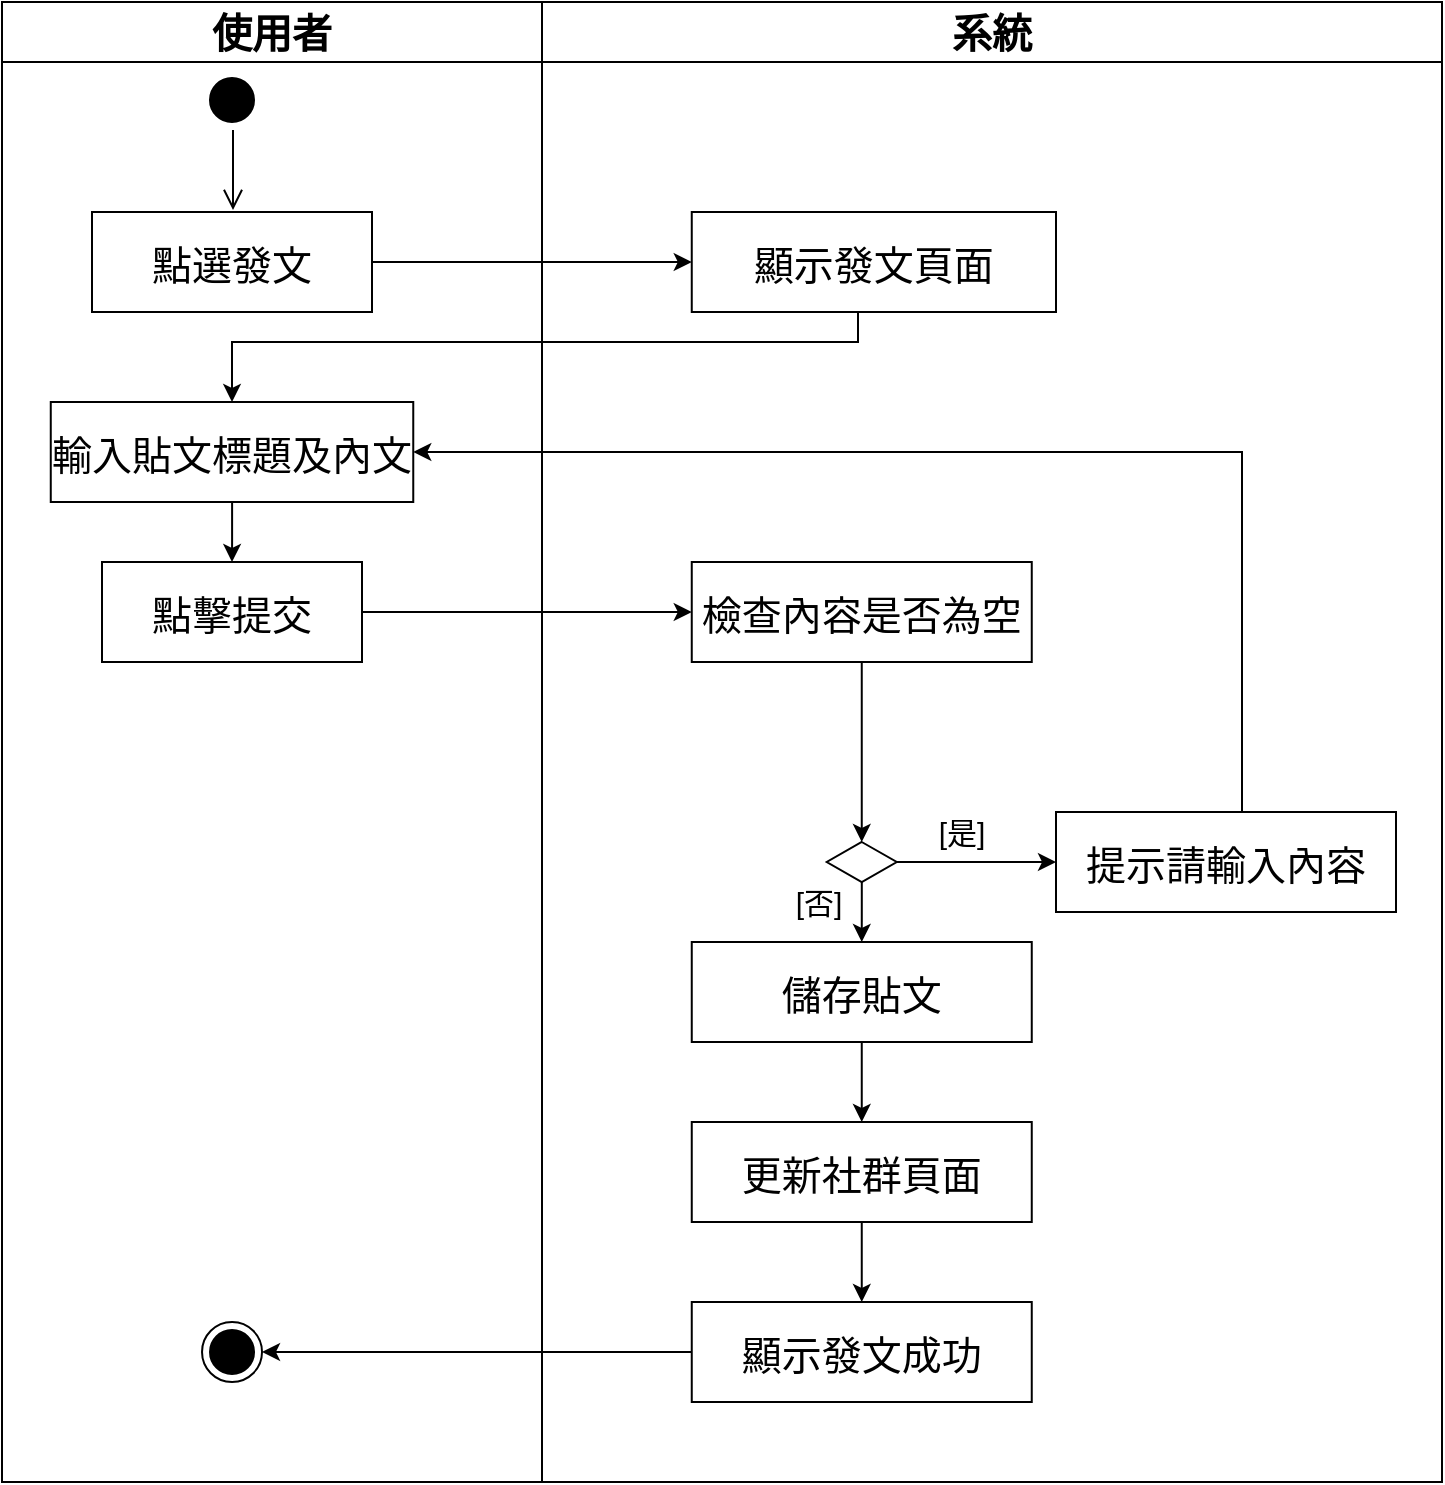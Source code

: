 <mxfile version="26.2.15">
  <diagram name="發表貼文活動圖" id="zRKCzV3O0CPxqsWtONLe">
    <mxGraphModel dx="1096" dy="1067" grid="1" gridSize="10" guides="1" tooltips="1" connect="1" arrows="1" fold="1" page="1" pageScale="1" pageWidth="827" pageHeight="1169" math="0" shadow="0">
      <root>
        <mxCell id="0" />
        <mxCell id="1" parent="0" />
        <mxCell id="HA4qzbhpFCqeMHOmIHU_-1" value="" style="ellipse;shape=startState;fillColor=#000000;strokeColor=#000000;" vertex="1" parent="1">
          <mxGeometry x="230" y="444" width="30" height="30" as="geometry" />
        </mxCell>
        <mxCell id="HA4qzbhpFCqeMHOmIHU_-2" value="" style="edgeStyle=elbowEdgeStyle;elbow=horizontal;verticalAlign=bottom;endArrow=open;endSize=8;strokeColor=#000000;endFill=1;rounded=0;fillColor=#000000;" edge="1" parent="1" source="HA4qzbhpFCqeMHOmIHU_-1">
          <mxGeometry x="100" y="40" as="geometry">
            <mxPoint x="245.643" y="514" as="targetPoint" />
          </mxGeometry>
        </mxCell>
        <mxCell id="HA4qzbhpFCqeMHOmIHU_-3" value="" style="endArrow=open;strokeColor=#000000;endFill=1;rounded=0" edge="1" parent="1" target="HA4qzbhpFCqeMHOmIHU_-6">
          <mxGeometry relative="1" as="geometry">
            <mxPoint x="245" y="556" as="sourcePoint" />
            <mxPoint x="244.75" y="616" as="targetPoint" />
          </mxGeometry>
        </mxCell>
        <mxCell id="HA4qzbhpFCqeMHOmIHU_-4" value="使用者" style="swimlane;whiteSpace=wrap;startSize=30;fontSize=20;" vertex="1" parent="1">
          <mxGeometry x="130" y="410" width="270" height="740" as="geometry" />
        </mxCell>
        <mxCell id="HA4qzbhpFCqeMHOmIHU_-5" value="" style="ellipse;html=1;shape=endState;fillColor=#000000;strokeColor=#000000;" vertex="1" parent="HA4qzbhpFCqeMHOmIHU_-4">
          <mxGeometry x="100.01" y="660" width="30" height="30" as="geometry" />
        </mxCell>
        <mxCell id="HA4qzbhpFCqeMHOmIHU_-6" value="點選發文" style="fontSize=20;" vertex="1" parent="HA4qzbhpFCqeMHOmIHU_-4">
          <mxGeometry x="45" y="105" width="140" height="50" as="geometry" />
        </mxCell>
        <mxCell id="HA4qzbhpFCqeMHOmIHU_-30" style="edgeStyle=orthogonalEdgeStyle;rounded=0;orthogonalLoop=1;jettySize=auto;html=1;entryX=0.5;entryY=0;entryDx=0;entryDy=0;" edge="1" parent="HA4qzbhpFCqeMHOmIHU_-4" source="HA4qzbhpFCqeMHOmIHU_-7" target="HA4qzbhpFCqeMHOmIHU_-8">
          <mxGeometry relative="1" as="geometry" />
        </mxCell>
        <mxCell id="HA4qzbhpFCqeMHOmIHU_-7" value="輸入貼文標題及內文" style="fontSize=20;" vertex="1" parent="HA4qzbhpFCqeMHOmIHU_-4">
          <mxGeometry x="24.38" y="200" width="181.25" height="50" as="geometry" />
        </mxCell>
        <mxCell id="HA4qzbhpFCqeMHOmIHU_-8" value="點擊提交" style="fontSize=20;" vertex="1" parent="HA4qzbhpFCqeMHOmIHU_-4">
          <mxGeometry x="50" y="280" width="130" height="50" as="geometry" />
        </mxCell>
        <mxCell id="HA4qzbhpFCqeMHOmIHU_-9" value="系統" style="swimlane;whiteSpace=wrap;startSize=30;fontSize=20;" vertex="1" parent="1">
          <mxGeometry x="400" y="410" width="450" height="740" as="geometry" />
        </mxCell>
        <mxCell id="HA4qzbhpFCqeMHOmIHU_-10" style="edgeStyle=orthogonalEdgeStyle;rounded=0;orthogonalLoop=1;jettySize=auto;html=1;entryX=0.5;entryY=0;entryDx=0;entryDy=0;" edge="1" parent="HA4qzbhpFCqeMHOmIHU_-9" source="HA4qzbhpFCqeMHOmIHU_-11" target="HA4qzbhpFCqeMHOmIHU_-14">
          <mxGeometry relative="1" as="geometry">
            <mxPoint x="157.88" y="420" as="targetPoint" />
          </mxGeometry>
        </mxCell>
        <mxCell id="HA4qzbhpFCqeMHOmIHU_-11" value="檢查內容是否為空" style="fontSize=20;" vertex="1" parent="HA4qzbhpFCqeMHOmIHU_-9">
          <mxGeometry x="74.88" y="280" width="170" height="50" as="geometry" />
        </mxCell>
        <mxCell id="HA4qzbhpFCqeMHOmIHU_-12" style="edgeStyle=orthogonalEdgeStyle;rounded=0;orthogonalLoop=1;jettySize=auto;html=1;entryX=0;entryY=0.5;entryDx=0;entryDy=0;" edge="1" parent="HA4qzbhpFCqeMHOmIHU_-9" source="HA4qzbhpFCqeMHOmIHU_-14" target="HA4qzbhpFCqeMHOmIHU_-18">
          <mxGeometry relative="1" as="geometry" />
        </mxCell>
        <mxCell id="HA4qzbhpFCqeMHOmIHU_-13" style="edgeStyle=orthogonalEdgeStyle;rounded=0;orthogonalLoop=1;jettySize=auto;html=1;entryX=0.5;entryY=0;entryDx=0;entryDy=0;" edge="1" parent="HA4qzbhpFCqeMHOmIHU_-9" source="HA4qzbhpFCqeMHOmIHU_-14" target="HA4qzbhpFCqeMHOmIHU_-20">
          <mxGeometry relative="1" as="geometry" />
        </mxCell>
        <mxCell id="HA4qzbhpFCqeMHOmIHU_-14" value="&#xa;" style="rhombus;fillColor=#FFFFFF;strokeColor=#000000;" vertex="1" parent="HA4qzbhpFCqeMHOmIHU_-9">
          <mxGeometry x="142.38" y="420" width="35" height="20" as="geometry" />
        </mxCell>
        <mxCell id="HA4qzbhpFCqeMHOmIHU_-15" value="&lt;font style=&quot;font-size: 15px;&quot;&gt;[是]&lt;/font&gt;" style="whiteSpace=wrap;html=1;strokeColor=none;fillColor=none;" vertex="1" parent="HA4qzbhpFCqeMHOmIHU_-9">
          <mxGeometry x="190" y="405" width="40" height="20" as="geometry" />
        </mxCell>
        <mxCell id="HA4qzbhpFCqeMHOmIHU_-16" value="&lt;font style=&quot;font-size: 15px;&quot;&gt;[否]&lt;/font&gt;" style="whiteSpace=wrap;html=1;strokeColor=none;fillColor=none;" vertex="1" parent="HA4qzbhpFCqeMHOmIHU_-9">
          <mxGeometry x="110" y="440" width="57.25" height="20" as="geometry" />
        </mxCell>
        <mxCell id="HA4qzbhpFCqeMHOmIHU_-18" value="提示請輸入內容" style="fontSize=20;" vertex="1" parent="HA4qzbhpFCqeMHOmIHU_-9">
          <mxGeometry x="257" y="405" width="170" height="50" as="geometry" />
        </mxCell>
        <mxCell id="HA4qzbhpFCqeMHOmIHU_-34" style="edgeStyle=orthogonalEdgeStyle;rounded=0;orthogonalLoop=1;jettySize=auto;html=1;entryX=0.5;entryY=0;entryDx=0;entryDy=0;" edge="1" parent="HA4qzbhpFCqeMHOmIHU_-9" source="HA4qzbhpFCqeMHOmIHU_-20" target="HA4qzbhpFCqeMHOmIHU_-33">
          <mxGeometry relative="1" as="geometry" />
        </mxCell>
        <mxCell id="HA4qzbhpFCqeMHOmIHU_-20" value="儲存貼文" style="fontSize=20;" vertex="1" parent="HA4qzbhpFCqeMHOmIHU_-9">
          <mxGeometry x="74.88" y="470" width="170" height="50" as="geometry" />
        </mxCell>
        <mxCell id="HA4qzbhpFCqeMHOmIHU_-22" value="顯示發文頁面" style="fontSize=20;" vertex="1" parent="HA4qzbhpFCqeMHOmIHU_-9">
          <mxGeometry x="74.88" y="105" width="182.12" height="50" as="geometry" />
        </mxCell>
        <mxCell id="HA4qzbhpFCqeMHOmIHU_-36" style="edgeStyle=orthogonalEdgeStyle;rounded=0;orthogonalLoop=1;jettySize=auto;html=1;entryX=0.5;entryY=0;entryDx=0;entryDy=0;" edge="1" parent="HA4qzbhpFCqeMHOmIHU_-9" source="HA4qzbhpFCqeMHOmIHU_-33" target="HA4qzbhpFCqeMHOmIHU_-35">
          <mxGeometry relative="1" as="geometry" />
        </mxCell>
        <mxCell id="HA4qzbhpFCqeMHOmIHU_-33" value="更新社群頁面" style="fontSize=20;" vertex="1" parent="HA4qzbhpFCqeMHOmIHU_-9">
          <mxGeometry x="74.88" y="560" width="170" height="50" as="geometry" />
        </mxCell>
        <mxCell id="HA4qzbhpFCqeMHOmIHU_-35" value="顯示發文成功" style="fontSize=20;" vertex="1" parent="HA4qzbhpFCqeMHOmIHU_-9">
          <mxGeometry x="74.88" y="650" width="170" height="50" as="geometry" />
        </mxCell>
        <mxCell id="HA4qzbhpFCqeMHOmIHU_-28" style="edgeStyle=orthogonalEdgeStyle;rounded=0;orthogonalLoop=1;jettySize=auto;html=1;entryX=0;entryY=0.5;entryDx=0;entryDy=0;" edge="1" parent="1" source="HA4qzbhpFCqeMHOmIHU_-6" target="HA4qzbhpFCqeMHOmIHU_-22">
          <mxGeometry relative="1" as="geometry" />
        </mxCell>
        <mxCell id="HA4qzbhpFCqeMHOmIHU_-29" style="edgeStyle=orthogonalEdgeStyle;rounded=0;orthogonalLoop=1;jettySize=auto;html=1;entryX=0.5;entryY=0;entryDx=0;entryDy=0;" edge="1" parent="1" source="HA4qzbhpFCqeMHOmIHU_-22" target="HA4qzbhpFCqeMHOmIHU_-7">
          <mxGeometry relative="1" as="geometry">
            <Array as="points">
              <mxPoint x="558" y="580" />
              <mxPoint x="245" y="580" />
            </Array>
          </mxGeometry>
        </mxCell>
        <mxCell id="HA4qzbhpFCqeMHOmIHU_-31" style="edgeStyle=orthogonalEdgeStyle;rounded=0;orthogonalLoop=1;jettySize=auto;html=1;entryX=0;entryY=0.5;entryDx=0;entryDy=0;" edge="1" parent="1" source="HA4qzbhpFCqeMHOmIHU_-8" target="HA4qzbhpFCqeMHOmIHU_-11">
          <mxGeometry relative="1" as="geometry" />
        </mxCell>
        <mxCell id="HA4qzbhpFCqeMHOmIHU_-32" style="edgeStyle=orthogonalEdgeStyle;rounded=0;orthogonalLoop=1;jettySize=auto;html=1;entryX=1;entryY=0.5;entryDx=0;entryDy=0;" edge="1" parent="1" source="HA4qzbhpFCqeMHOmIHU_-18" target="HA4qzbhpFCqeMHOmIHU_-7">
          <mxGeometry relative="1" as="geometry">
            <Array as="points">
              <mxPoint x="750" y="635" />
            </Array>
          </mxGeometry>
        </mxCell>
        <mxCell id="HA4qzbhpFCqeMHOmIHU_-38" style="edgeStyle=orthogonalEdgeStyle;rounded=0;orthogonalLoop=1;jettySize=auto;html=1;entryX=1;entryY=0.5;entryDx=0;entryDy=0;" edge="1" parent="1" source="HA4qzbhpFCqeMHOmIHU_-35" target="HA4qzbhpFCqeMHOmIHU_-5">
          <mxGeometry relative="1" as="geometry" />
        </mxCell>
      </root>
    </mxGraphModel>
  </diagram>
</mxfile>
